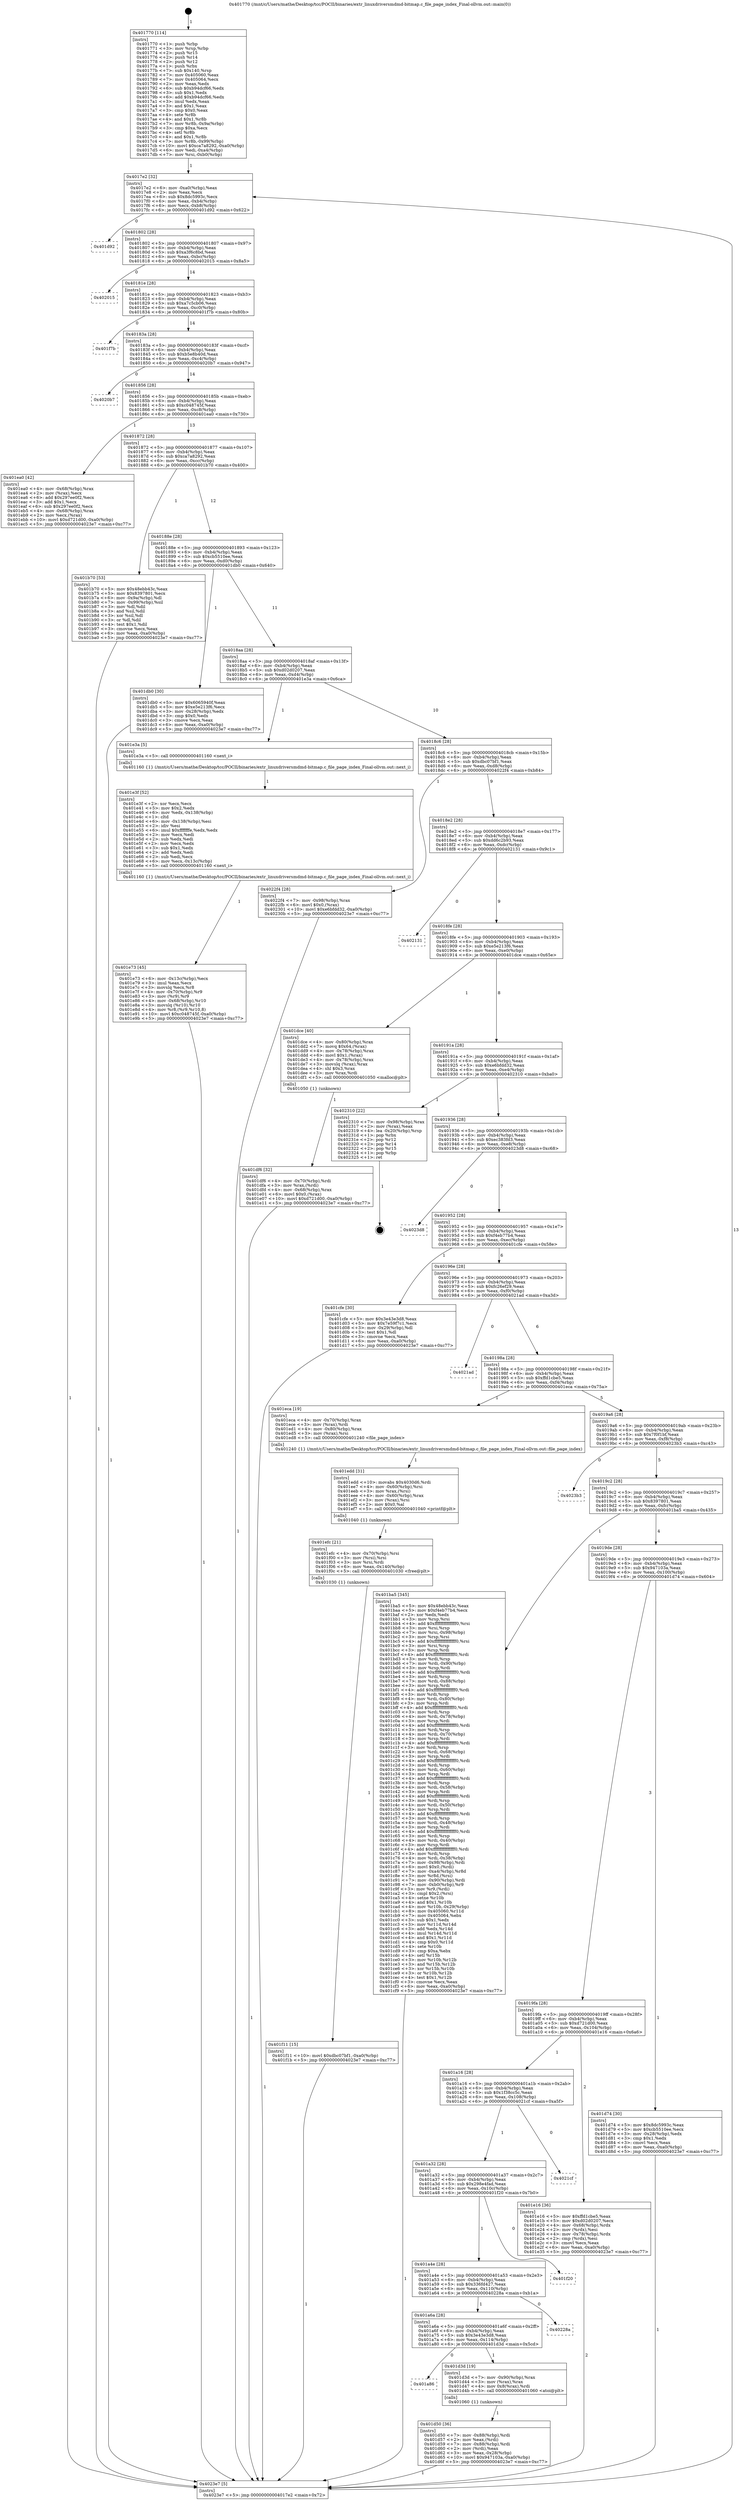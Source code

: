 digraph "0x401770" {
  label = "0x401770 (/mnt/c/Users/mathe/Desktop/tcc/POCII/binaries/extr_linuxdriversmdmd-bitmap.c_file_page_index_Final-ollvm.out::main(0))"
  labelloc = "t"
  node[shape=record]

  Entry [label="",width=0.3,height=0.3,shape=circle,fillcolor=black,style=filled]
  "0x4017e2" [label="{
     0x4017e2 [32]\l
     | [instrs]\l
     &nbsp;&nbsp;0x4017e2 \<+6\>: mov -0xa0(%rbp),%eax\l
     &nbsp;&nbsp;0x4017e8 \<+2\>: mov %eax,%ecx\l
     &nbsp;&nbsp;0x4017ea \<+6\>: sub $0x8dc5993c,%ecx\l
     &nbsp;&nbsp;0x4017f0 \<+6\>: mov %eax,-0xb4(%rbp)\l
     &nbsp;&nbsp;0x4017f6 \<+6\>: mov %ecx,-0xb8(%rbp)\l
     &nbsp;&nbsp;0x4017fc \<+6\>: je 0000000000401d92 \<main+0x622\>\l
  }"]
  "0x401d92" [label="{
     0x401d92\l
  }", style=dashed]
  "0x401802" [label="{
     0x401802 [28]\l
     | [instrs]\l
     &nbsp;&nbsp;0x401802 \<+5\>: jmp 0000000000401807 \<main+0x97\>\l
     &nbsp;&nbsp;0x401807 \<+6\>: mov -0xb4(%rbp),%eax\l
     &nbsp;&nbsp;0x40180d \<+5\>: sub $0xa3f6c8bd,%eax\l
     &nbsp;&nbsp;0x401812 \<+6\>: mov %eax,-0xbc(%rbp)\l
     &nbsp;&nbsp;0x401818 \<+6\>: je 0000000000402015 \<main+0x8a5\>\l
  }"]
  Exit [label="",width=0.3,height=0.3,shape=circle,fillcolor=black,style=filled,peripheries=2]
  "0x402015" [label="{
     0x402015\l
  }", style=dashed]
  "0x40181e" [label="{
     0x40181e [28]\l
     | [instrs]\l
     &nbsp;&nbsp;0x40181e \<+5\>: jmp 0000000000401823 \<main+0xb3\>\l
     &nbsp;&nbsp;0x401823 \<+6\>: mov -0xb4(%rbp),%eax\l
     &nbsp;&nbsp;0x401829 \<+5\>: sub $0xa7c5cb06,%eax\l
     &nbsp;&nbsp;0x40182e \<+6\>: mov %eax,-0xc0(%rbp)\l
     &nbsp;&nbsp;0x401834 \<+6\>: je 0000000000401f7b \<main+0x80b\>\l
  }"]
  "0x401f11" [label="{
     0x401f11 [15]\l
     | [instrs]\l
     &nbsp;&nbsp;0x401f11 \<+10\>: movl $0xdbc07bf1,-0xa0(%rbp)\l
     &nbsp;&nbsp;0x401f1b \<+5\>: jmp 00000000004023e7 \<main+0xc77\>\l
  }"]
  "0x401f7b" [label="{
     0x401f7b\l
  }", style=dashed]
  "0x40183a" [label="{
     0x40183a [28]\l
     | [instrs]\l
     &nbsp;&nbsp;0x40183a \<+5\>: jmp 000000000040183f \<main+0xcf\>\l
     &nbsp;&nbsp;0x40183f \<+6\>: mov -0xb4(%rbp),%eax\l
     &nbsp;&nbsp;0x401845 \<+5\>: sub $0xb5e8b40d,%eax\l
     &nbsp;&nbsp;0x40184a \<+6\>: mov %eax,-0xc4(%rbp)\l
     &nbsp;&nbsp;0x401850 \<+6\>: je 00000000004020b7 \<main+0x947\>\l
  }"]
  "0x401efc" [label="{
     0x401efc [21]\l
     | [instrs]\l
     &nbsp;&nbsp;0x401efc \<+4\>: mov -0x70(%rbp),%rsi\l
     &nbsp;&nbsp;0x401f00 \<+3\>: mov (%rsi),%rsi\l
     &nbsp;&nbsp;0x401f03 \<+3\>: mov %rsi,%rdi\l
     &nbsp;&nbsp;0x401f06 \<+6\>: mov %eax,-0x140(%rbp)\l
     &nbsp;&nbsp;0x401f0c \<+5\>: call 0000000000401030 \<free@plt\>\l
     | [calls]\l
     &nbsp;&nbsp;0x401030 \{1\} (unknown)\l
  }"]
  "0x4020b7" [label="{
     0x4020b7\l
  }", style=dashed]
  "0x401856" [label="{
     0x401856 [28]\l
     | [instrs]\l
     &nbsp;&nbsp;0x401856 \<+5\>: jmp 000000000040185b \<main+0xeb\>\l
     &nbsp;&nbsp;0x40185b \<+6\>: mov -0xb4(%rbp),%eax\l
     &nbsp;&nbsp;0x401861 \<+5\>: sub $0xc048745f,%eax\l
     &nbsp;&nbsp;0x401866 \<+6\>: mov %eax,-0xc8(%rbp)\l
     &nbsp;&nbsp;0x40186c \<+6\>: je 0000000000401ea0 \<main+0x730\>\l
  }"]
  "0x401edd" [label="{
     0x401edd [31]\l
     | [instrs]\l
     &nbsp;&nbsp;0x401edd \<+10\>: movabs $0x4030d6,%rdi\l
     &nbsp;&nbsp;0x401ee7 \<+4\>: mov -0x60(%rbp),%rsi\l
     &nbsp;&nbsp;0x401eeb \<+3\>: mov %rax,(%rsi)\l
     &nbsp;&nbsp;0x401eee \<+4\>: mov -0x60(%rbp),%rax\l
     &nbsp;&nbsp;0x401ef2 \<+3\>: mov (%rax),%rsi\l
     &nbsp;&nbsp;0x401ef5 \<+2\>: mov $0x0,%al\l
     &nbsp;&nbsp;0x401ef7 \<+5\>: call 0000000000401040 \<printf@plt\>\l
     | [calls]\l
     &nbsp;&nbsp;0x401040 \{1\} (unknown)\l
  }"]
  "0x401ea0" [label="{
     0x401ea0 [42]\l
     | [instrs]\l
     &nbsp;&nbsp;0x401ea0 \<+4\>: mov -0x68(%rbp),%rax\l
     &nbsp;&nbsp;0x401ea4 \<+2\>: mov (%rax),%ecx\l
     &nbsp;&nbsp;0x401ea6 \<+6\>: add $0x297ee0f2,%ecx\l
     &nbsp;&nbsp;0x401eac \<+3\>: add $0x1,%ecx\l
     &nbsp;&nbsp;0x401eaf \<+6\>: sub $0x297ee0f2,%ecx\l
     &nbsp;&nbsp;0x401eb5 \<+4\>: mov -0x68(%rbp),%rax\l
     &nbsp;&nbsp;0x401eb9 \<+2\>: mov %ecx,(%rax)\l
     &nbsp;&nbsp;0x401ebb \<+10\>: movl $0xd721d00,-0xa0(%rbp)\l
     &nbsp;&nbsp;0x401ec5 \<+5\>: jmp 00000000004023e7 \<main+0xc77\>\l
  }"]
  "0x401872" [label="{
     0x401872 [28]\l
     | [instrs]\l
     &nbsp;&nbsp;0x401872 \<+5\>: jmp 0000000000401877 \<main+0x107\>\l
     &nbsp;&nbsp;0x401877 \<+6\>: mov -0xb4(%rbp),%eax\l
     &nbsp;&nbsp;0x40187d \<+5\>: sub $0xca7a8292,%eax\l
     &nbsp;&nbsp;0x401882 \<+6\>: mov %eax,-0xcc(%rbp)\l
     &nbsp;&nbsp;0x401888 \<+6\>: je 0000000000401b70 \<main+0x400\>\l
  }"]
  "0x401e73" [label="{
     0x401e73 [45]\l
     | [instrs]\l
     &nbsp;&nbsp;0x401e73 \<+6\>: mov -0x13c(%rbp),%ecx\l
     &nbsp;&nbsp;0x401e79 \<+3\>: imul %eax,%ecx\l
     &nbsp;&nbsp;0x401e7c \<+3\>: movslq %ecx,%r8\l
     &nbsp;&nbsp;0x401e7f \<+4\>: mov -0x70(%rbp),%r9\l
     &nbsp;&nbsp;0x401e83 \<+3\>: mov (%r9),%r9\l
     &nbsp;&nbsp;0x401e86 \<+4\>: mov -0x68(%rbp),%r10\l
     &nbsp;&nbsp;0x401e8a \<+3\>: movslq (%r10),%r10\l
     &nbsp;&nbsp;0x401e8d \<+4\>: mov %r8,(%r9,%r10,8)\l
     &nbsp;&nbsp;0x401e91 \<+10\>: movl $0xc048745f,-0xa0(%rbp)\l
     &nbsp;&nbsp;0x401e9b \<+5\>: jmp 00000000004023e7 \<main+0xc77\>\l
  }"]
  "0x401b70" [label="{
     0x401b70 [53]\l
     | [instrs]\l
     &nbsp;&nbsp;0x401b70 \<+5\>: mov $0x48ebb43c,%eax\l
     &nbsp;&nbsp;0x401b75 \<+5\>: mov $0x8397801,%ecx\l
     &nbsp;&nbsp;0x401b7a \<+6\>: mov -0x9a(%rbp),%dl\l
     &nbsp;&nbsp;0x401b80 \<+7\>: mov -0x99(%rbp),%sil\l
     &nbsp;&nbsp;0x401b87 \<+3\>: mov %dl,%dil\l
     &nbsp;&nbsp;0x401b8a \<+3\>: and %sil,%dil\l
     &nbsp;&nbsp;0x401b8d \<+3\>: xor %sil,%dl\l
     &nbsp;&nbsp;0x401b90 \<+3\>: or %dl,%dil\l
     &nbsp;&nbsp;0x401b93 \<+4\>: test $0x1,%dil\l
     &nbsp;&nbsp;0x401b97 \<+3\>: cmovne %ecx,%eax\l
     &nbsp;&nbsp;0x401b9a \<+6\>: mov %eax,-0xa0(%rbp)\l
     &nbsp;&nbsp;0x401ba0 \<+5\>: jmp 00000000004023e7 \<main+0xc77\>\l
  }"]
  "0x40188e" [label="{
     0x40188e [28]\l
     | [instrs]\l
     &nbsp;&nbsp;0x40188e \<+5\>: jmp 0000000000401893 \<main+0x123\>\l
     &nbsp;&nbsp;0x401893 \<+6\>: mov -0xb4(%rbp),%eax\l
     &nbsp;&nbsp;0x401899 \<+5\>: sub $0xcb5510ee,%eax\l
     &nbsp;&nbsp;0x40189e \<+6\>: mov %eax,-0xd0(%rbp)\l
     &nbsp;&nbsp;0x4018a4 \<+6\>: je 0000000000401db0 \<main+0x640\>\l
  }"]
  "0x4023e7" [label="{
     0x4023e7 [5]\l
     | [instrs]\l
     &nbsp;&nbsp;0x4023e7 \<+5\>: jmp 00000000004017e2 \<main+0x72\>\l
  }"]
  "0x401770" [label="{
     0x401770 [114]\l
     | [instrs]\l
     &nbsp;&nbsp;0x401770 \<+1\>: push %rbp\l
     &nbsp;&nbsp;0x401771 \<+3\>: mov %rsp,%rbp\l
     &nbsp;&nbsp;0x401774 \<+2\>: push %r15\l
     &nbsp;&nbsp;0x401776 \<+2\>: push %r14\l
     &nbsp;&nbsp;0x401778 \<+2\>: push %r12\l
     &nbsp;&nbsp;0x40177a \<+1\>: push %rbx\l
     &nbsp;&nbsp;0x40177b \<+7\>: sub $0x140,%rsp\l
     &nbsp;&nbsp;0x401782 \<+7\>: mov 0x405060,%eax\l
     &nbsp;&nbsp;0x401789 \<+7\>: mov 0x405064,%ecx\l
     &nbsp;&nbsp;0x401790 \<+2\>: mov %eax,%edx\l
     &nbsp;&nbsp;0x401792 \<+6\>: sub $0xb94dcf66,%edx\l
     &nbsp;&nbsp;0x401798 \<+3\>: sub $0x1,%edx\l
     &nbsp;&nbsp;0x40179b \<+6\>: add $0xb94dcf66,%edx\l
     &nbsp;&nbsp;0x4017a1 \<+3\>: imul %edx,%eax\l
     &nbsp;&nbsp;0x4017a4 \<+3\>: and $0x1,%eax\l
     &nbsp;&nbsp;0x4017a7 \<+3\>: cmp $0x0,%eax\l
     &nbsp;&nbsp;0x4017aa \<+4\>: sete %r8b\l
     &nbsp;&nbsp;0x4017ae \<+4\>: and $0x1,%r8b\l
     &nbsp;&nbsp;0x4017b2 \<+7\>: mov %r8b,-0x9a(%rbp)\l
     &nbsp;&nbsp;0x4017b9 \<+3\>: cmp $0xa,%ecx\l
     &nbsp;&nbsp;0x4017bc \<+4\>: setl %r8b\l
     &nbsp;&nbsp;0x4017c0 \<+4\>: and $0x1,%r8b\l
     &nbsp;&nbsp;0x4017c4 \<+7\>: mov %r8b,-0x99(%rbp)\l
     &nbsp;&nbsp;0x4017cb \<+10\>: movl $0xca7a8292,-0xa0(%rbp)\l
     &nbsp;&nbsp;0x4017d5 \<+6\>: mov %edi,-0xa4(%rbp)\l
     &nbsp;&nbsp;0x4017db \<+7\>: mov %rsi,-0xb0(%rbp)\l
  }"]
  "0x401e3f" [label="{
     0x401e3f [52]\l
     | [instrs]\l
     &nbsp;&nbsp;0x401e3f \<+2\>: xor %ecx,%ecx\l
     &nbsp;&nbsp;0x401e41 \<+5\>: mov $0x2,%edx\l
     &nbsp;&nbsp;0x401e46 \<+6\>: mov %edx,-0x138(%rbp)\l
     &nbsp;&nbsp;0x401e4c \<+1\>: cltd\l
     &nbsp;&nbsp;0x401e4d \<+6\>: mov -0x138(%rbp),%esi\l
     &nbsp;&nbsp;0x401e53 \<+2\>: idiv %esi\l
     &nbsp;&nbsp;0x401e55 \<+6\>: imul $0xfffffffe,%edx,%edx\l
     &nbsp;&nbsp;0x401e5b \<+2\>: mov %ecx,%edi\l
     &nbsp;&nbsp;0x401e5d \<+2\>: sub %edx,%edi\l
     &nbsp;&nbsp;0x401e5f \<+2\>: mov %ecx,%edx\l
     &nbsp;&nbsp;0x401e61 \<+3\>: sub $0x1,%edx\l
     &nbsp;&nbsp;0x401e64 \<+2\>: add %edx,%edi\l
     &nbsp;&nbsp;0x401e66 \<+2\>: sub %edi,%ecx\l
     &nbsp;&nbsp;0x401e68 \<+6\>: mov %ecx,-0x13c(%rbp)\l
     &nbsp;&nbsp;0x401e6e \<+5\>: call 0000000000401160 \<next_i\>\l
     | [calls]\l
     &nbsp;&nbsp;0x401160 \{1\} (/mnt/c/Users/mathe/Desktop/tcc/POCII/binaries/extr_linuxdriversmdmd-bitmap.c_file_page_index_Final-ollvm.out::next_i)\l
  }"]
  "0x401db0" [label="{
     0x401db0 [30]\l
     | [instrs]\l
     &nbsp;&nbsp;0x401db0 \<+5\>: mov $0x6065940f,%eax\l
     &nbsp;&nbsp;0x401db5 \<+5\>: mov $0xe5e213f6,%ecx\l
     &nbsp;&nbsp;0x401dba \<+3\>: mov -0x28(%rbp),%edx\l
     &nbsp;&nbsp;0x401dbd \<+3\>: cmp $0x0,%edx\l
     &nbsp;&nbsp;0x401dc0 \<+3\>: cmove %ecx,%eax\l
     &nbsp;&nbsp;0x401dc3 \<+6\>: mov %eax,-0xa0(%rbp)\l
     &nbsp;&nbsp;0x401dc9 \<+5\>: jmp 00000000004023e7 \<main+0xc77\>\l
  }"]
  "0x4018aa" [label="{
     0x4018aa [28]\l
     | [instrs]\l
     &nbsp;&nbsp;0x4018aa \<+5\>: jmp 00000000004018af \<main+0x13f\>\l
     &nbsp;&nbsp;0x4018af \<+6\>: mov -0xb4(%rbp),%eax\l
     &nbsp;&nbsp;0x4018b5 \<+5\>: sub $0xd02d0207,%eax\l
     &nbsp;&nbsp;0x4018ba \<+6\>: mov %eax,-0xd4(%rbp)\l
     &nbsp;&nbsp;0x4018c0 \<+6\>: je 0000000000401e3a \<main+0x6ca\>\l
  }"]
  "0x401df6" [label="{
     0x401df6 [32]\l
     | [instrs]\l
     &nbsp;&nbsp;0x401df6 \<+4\>: mov -0x70(%rbp),%rdi\l
     &nbsp;&nbsp;0x401dfa \<+3\>: mov %rax,(%rdi)\l
     &nbsp;&nbsp;0x401dfd \<+4\>: mov -0x68(%rbp),%rax\l
     &nbsp;&nbsp;0x401e01 \<+6\>: movl $0x0,(%rax)\l
     &nbsp;&nbsp;0x401e07 \<+10\>: movl $0xd721d00,-0xa0(%rbp)\l
     &nbsp;&nbsp;0x401e11 \<+5\>: jmp 00000000004023e7 \<main+0xc77\>\l
  }"]
  "0x401e3a" [label="{
     0x401e3a [5]\l
     | [instrs]\l
     &nbsp;&nbsp;0x401e3a \<+5\>: call 0000000000401160 \<next_i\>\l
     | [calls]\l
     &nbsp;&nbsp;0x401160 \{1\} (/mnt/c/Users/mathe/Desktop/tcc/POCII/binaries/extr_linuxdriversmdmd-bitmap.c_file_page_index_Final-ollvm.out::next_i)\l
  }"]
  "0x4018c6" [label="{
     0x4018c6 [28]\l
     | [instrs]\l
     &nbsp;&nbsp;0x4018c6 \<+5\>: jmp 00000000004018cb \<main+0x15b\>\l
     &nbsp;&nbsp;0x4018cb \<+6\>: mov -0xb4(%rbp),%eax\l
     &nbsp;&nbsp;0x4018d1 \<+5\>: sub $0xdbc07bf1,%eax\l
     &nbsp;&nbsp;0x4018d6 \<+6\>: mov %eax,-0xd8(%rbp)\l
     &nbsp;&nbsp;0x4018dc \<+6\>: je 00000000004022f4 \<main+0xb84\>\l
  }"]
  "0x401d50" [label="{
     0x401d50 [36]\l
     | [instrs]\l
     &nbsp;&nbsp;0x401d50 \<+7\>: mov -0x88(%rbp),%rdi\l
     &nbsp;&nbsp;0x401d57 \<+2\>: mov %eax,(%rdi)\l
     &nbsp;&nbsp;0x401d59 \<+7\>: mov -0x88(%rbp),%rdi\l
     &nbsp;&nbsp;0x401d60 \<+2\>: mov (%rdi),%eax\l
     &nbsp;&nbsp;0x401d62 \<+3\>: mov %eax,-0x28(%rbp)\l
     &nbsp;&nbsp;0x401d65 \<+10\>: movl $0x947103a,-0xa0(%rbp)\l
     &nbsp;&nbsp;0x401d6f \<+5\>: jmp 00000000004023e7 \<main+0xc77\>\l
  }"]
  "0x4022f4" [label="{
     0x4022f4 [28]\l
     | [instrs]\l
     &nbsp;&nbsp;0x4022f4 \<+7\>: mov -0x98(%rbp),%rax\l
     &nbsp;&nbsp;0x4022fb \<+6\>: movl $0x0,(%rax)\l
     &nbsp;&nbsp;0x402301 \<+10\>: movl $0xe6bfdd32,-0xa0(%rbp)\l
     &nbsp;&nbsp;0x40230b \<+5\>: jmp 00000000004023e7 \<main+0xc77\>\l
  }"]
  "0x4018e2" [label="{
     0x4018e2 [28]\l
     | [instrs]\l
     &nbsp;&nbsp;0x4018e2 \<+5\>: jmp 00000000004018e7 \<main+0x177\>\l
     &nbsp;&nbsp;0x4018e7 \<+6\>: mov -0xb4(%rbp),%eax\l
     &nbsp;&nbsp;0x4018ed \<+5\>: sub $0xdd6c2b93,%eax\l
     &nbsp;&nbsp;0x4018f2 \<+6\>: mov %eax,-0xdc(%rbp)\l
     &nbsp;&nbsp;0x4018f8 \<+6\>: je 0000000000402131 \<main+0x9c1\>\l
  }"]
  "0x401a86" [label="{
     0x401a86\l
  }", style=dashed]
  "0x402131" [label="{
     0x402131\l
  }", style=dashed]
  "0x4018fe" [label="{
     0x4018fe [28]\l
     | [instrs]\l
     &nbsp;&nbsp;0x4018fe \<+5\>: jmp 0000000000401903 \<main+0x193\>\l
     &nbsp;&nbsp;0x401903 \<+6\>: mov -0xb4(%rbp),%eax\l
     &nbsp;&nbsp;0x401909 \<+5\>: sub $0xe5e213f6,%eax\l
     &nbsp;&nbsp;0x40190e \<+6\>: mov %eax,-0xe0(%rbp)\l
     &nbsp;&nbsp;0x401914 \<+6\>: je 0000000000401dce \<main+0x65e\>\l
  }"]
  "0x401d3d" [label="{
     0x401d3d [19]\l
     | [instrs]\l
     &nbsp;&nbsp;0x401d3d \<+7\>: mov -0x90(%rbp),%rax\l
     &nbsp;&nbsp;0x401d44 \<+3\>: mov (%rax),%rax\l
     &nbsp;&nbsp;0x401d47 \<+4\>: mov 0x8(%rax),%rdi\l
     &nbsp;&nbsp;0x401d4b \<+5\>: call 0000000000401060 \<atoi@plt\>\l
     | [calls]\l
     &nbsp;&nbsp;0x401060 \{1\} (unknown)\l
  }"]
  "0x401dce" [label="{
     0x401dce [40]\l
     | [instrs]\l
     &nbsp;&nbsp;0x401dce \<+4\>: mov -0x80(%rbp),%rax\l
     &nbsp;&nbsp;0x401dd2 \<+7\>: movq $0x64,(%rax)\l
     &nbsp;&nbsp;0x401dd9 \<+4\>: mov -0x78(%rbp),%rax\l
     &nbsp;&nbsp;0x401ddd \<+6\>: movl $0x1,(%rax)\l
     &nbsp;&nbsp;0x401de3 \<+4\>: mov -0x78(%rbp),%rax\l
     &nbsp;&nbsp;0x401de7 \<+3\>: movslq (%rax),%rax\l
     &nbsp;&nbsp;0x401dea \<+4\>: shl $0x3,%rax\l
     &nbsp;&nbsp;0x401dee \<+3\>: mov %rax,%rdi\l
     &nbsp;&nbsp;0x401df1 \<+5\>: call 0000000000401050 \<malloc@plt\>\l
     | [calls]\l
     &nbsp;&nbsp;0x401050 \{1\} (unknown)\l
  }"]
  "0x40191a" [label="{
     0x40191a [28]\l
     | [instrs]\l
     &nbsp;&nbsp;0x40191a \<+5\>: jmp 000000000040191f \<main+0x1af\>\l
     &nbsp;&nbsp;0x40191f \<+6\>: mov -0xb4(%rbp),%eax\l
     &nbsp;&nbsp;0x401925 \<+5\>: sub $0xe6bfdd32,%eax\l
     &nbsp;&nbsp;0x40192a \<+6\>: mov %eax,-0xe4(%rbp)\l
     &nbsp;&nbsp;0x401930 \<+6\>: je 0000000000402310 \<main+0xba0\>\l
  }"]
  "0x401a6a" [label="{
     0x401a6a [28]\l
     | [instrs]\l
     &nbsp;&nbsp;0x401a6a \<+5\>: jmp 0000000000401a6f \<main+0x2ff\>\l
     &nbsp;&nbsp;0x401a6f \<+6\>: mov -0xb4(%rbp),%eax\l
     &nbsp;&nbsp;0x401a75 \<+5\>: sub $0x3e43e3d8,%eax\l
     &nbsp;&nbsp;0x401a7a \<+6\>: mov %eax,-0x114(%rbp)\l
     &nbsp;&nbsp;0x401a80 \<+6\>: je 0000000000401d3d \<main+0x5cd\>\l
  }"]
  "0x402310" [label="{
     0x402310 [22]\l
     | [instrs]\l
     &nbsp;&nbsp;0x402310 \<+7\>: mov -0x98(%rbp),%rax\l
     &nbsp;&nbsp;0x402317 \<+2\>: mov (%rax),%eax\l
     &nbsp;&nbsp;0x402319 \<+4\>: lea -0x20(%rbp),%rsp\l
     &nbsp;&nbsp;0x40231d \<+1\>: pop %rbx\l
     &nbsp;&nbsp;0x40231e \<+2\>: pop %r12\l
     &nbsp;&nbsp;0x402320 \<+2\>: pop %r14\l
     &nbsp;&nbsp;0x402322 \<+2\>: pop %r15\l
     &nbsp;&nbsp;0x402324 \<+1\>: pop %rbp\l
     &nbsp;&nbsp;0x402325 \<+1\>: ret\l
  }"]
  "0x401936" [label="{
     0x401936 [28]\l
     | [instrs]\l
     &nbsp;&nbsp;0x401936 \<+5\>: jmp 000000000040193b \<main+0x1cb\>\l
     &nbsp;&nbsp;0x40193b \<+6\>: mov -0xb4(%rbp),%eax\l
     &nbsp;&nbsp;0x401941 \<+5\>: sub $0xec383fd3,%eax\l
     &nbsp;&nbsp;0x401946 \<+6\>: mov %eax,-0xe8(%rbp)\l
     &nbsp;&nbsp;0x40194c \<+6\>: je 00000000004023d8 \<main+0xc68\>\l
  }"]
  "0x40228a" [label="{
     0x40228a\l
  }", style=dashed]
  "0x4023d8" [label="{
     0x4023d8\l
  }", style=dashed]
  "0x401952" [label="{
     0x401952 [28]\l
     | [instrs]\l
     &nbsp;&nbsp;0x401952 \<+5\>: jmp 0000000000401957 \<main+0x1e7\>\l
     &nbsp;&nbsp;0x401957 \<+6\>: mov -0xb4(%rbp),%eax\l
     &nbsp;&nbsp;0x40195d \<+5\>: sub $0xf4eb77b4,%eax\l
     &nbsp;&nbsp;0x401962 \<+6\>: mov %eax,-0xec(%rbp)\l
     &nbsp;&nbsp;0x401968 \<+6\>: je 0000000000401cfe \<main+0x58e\>\l
  }"]
  "0x401a4e" [label="{
     0x401a4e [28]\l
     | [instrs]\l
     &nbsp;&nbsp;0x401a4e \<+5\>: jmp 0000000000401a53 \<main+0x2e3\>\l
     &nbsp;&nbsp;0x401a53 \<+6\>: mov -0xb4(%rbp),%eax\l
     &nbsp;&nbsp;0x401a59 \<+5\>: sub $0x336fd427,%eax\l
     &nbsp;&nbsp;0x401a5e \<+6\>: mov %eax,-0x110(%rbp)\l
     &nbsp;&nbsp;0x401a64 \<+6\>: je 000000000040228a \<main+0xb1a\>\l
  }"]
  "0x401cfe" [label="{
     0x401cfe [30]\l
     | [instrs]\l
     &nbsp;&nbsp;0x401cfe \<+5\>: mov $0x3e43e3d8,%eax\l
     &nbsp;&nbsp;0x401d03 \<+5\>: mov $0x7e59f7c1,%ecx\l
     &nbsp;&nbsp;0x401d08 \<+3\>: mov -0x29(%rbp),%dl\l
     &nbsp;&nbsp;0x401d0b \<+3\>: test $0x1,%dl\l
     &nbsp;&nbsp;0x401d0e \<+3\>: cmovne %ecx,%eax\l
     &nbsp;&nbsp;0x401d11 \<+6\>: mov %eax,-0xa0(%rbp)\l
     &nbsp;&nbsp;0x401d17 \<+5\>: jmp 00000000004023e7 \<main+0xc77\>\l
  }"]
  "0x40196e" [label="{
     0x40196e [28]\l
     | [instrs]\l
     &nbsp;&nbsp;0x40196e \<+5\>: jmp 0000000000401973 \<main+0x203\>\l
     &nbsp;&nbsp;0x401973 \<+6\>: mov -0xb4(%rbp),%eax\l
     &nbsp;&nbsp;0x401979 \<+5\>: sub $0xfc26ef29,%eax\l
     &nbsp;&nbsp;0x40197e \<+6\>: mov %eax,-0xf0(%rbp)\l
     &nbsp;&nbsp;0x401984 \<+6\>: je 00000000004021ad \<main+0xa3d\>\l
  }"]
  "0x401f20" [label="{
     0x401f20\l
  }", style=dashed]
  "0x4021ad" [label="{
     0x4021ad\l
  }", style=dashed]
  "0x40198a" [label="{
     0x40198a [28]\l
     | [instrs]\l
     &nbsp;&nbsp;0x40198a \<+5\>: jmp 000000000040198f \<main+0x21f\>\l
     &nbsp;&nbsp;0x40198f \<+6\>: mov -0xb4(%rbp),%eax\l
     &nbsp;&nbsp;0x401995 \<+5\>: sub $0xffd1cbe5,%eax\l
     &nbsp;&nbsp;0x40199a \<+6\>: mov %eax,-0xf4(%rbp)\l
     &nbsp;&nbsp;0x4019a0 \<+6\>: je 0000000000401eca \<main+0x75a\>\l
  }"]
  "0x401a32" [label="{
     0x401a32 [28]\l
     | [instrs]\l
     &nbsp;&nbsp;0x401a32 \<+5\>: jmp 0000000000401a37 \<main+0x2c7\>\l
     &nbsp;&nbsp;0x401a37 \<+6\>: mov -0xb4(%rbp),%eax\l
     &nbsp;&nbsp;0x401a3d \<+5\>: sub $0x298e4fad,%eax\l
     &nbsp;&nbsp;0x401a42 \<+6\>: mov %eax,-0x10c(%rbp)\l
     &nbsp;&nbsp;0x401a48 \<+6\>: je 0000000000401f20 \<main+0x7b0\>\l
  }"]
  "0x401eca" [label="{
     0x401eca [19]\l
     | [instrs]\l
     &nbsp;&nbsp;0x401eca \<+4\>: mov -0x70(%rbp),%rax\l
     &nbsp;&nbsp;0x401ece \<+3\>: mov (%rax),%rdi\l
     &nbsp;&nbsp;0x401ed1 \<+4\>: mov -0x80(%rbp),%rax\l
     &nbsp;&nbsp;0x401ed5 \<+3\>: mov (%rax),%rsi\l
     &nbsp;&nbsp;0x401ed8 \<+5\>: call 0000000000401240 \<file_page_index\>\l
     | [calls]\l
     &nbsp;&nbsp;0x401240 \{1\} (/mnt/c/Users/mathe/Desktop/tcc/POCII/binaries/extr_linuxdriversmdmd-bitmap.c_file_page_index_Final-ollvm.out::file_page_index)\l
  }"]
  "0x4019a6" [label="{
     0x4019a6 [28]\l
     | [instrs]\l
     &nbsp;&nbsp;0x4019a6 \<+5\>: jmp 00000000004019ab \<main+0x23b\>\l
     &nbsp;&nbsp;0x4019ab \<+6\>: mov -0xb4(%rbp),%eax\l
     &nbsp;&nbsp;0x4019b1 \<+5\>: sub $0x7f0f1bf,%eax\l
     &nbsp;&nbsp;0x4019b6 \<+6\>: mov %eax,-0xf8(%rbp)\l
     &nbsp;&nbsp;0x4019bc \<+6\>: je 00000000004023b3 \<main+0xc43\>\l
  }"]
  "0x4021cf" [label="{
     0x4021cf\l
  }", style=dashed]
  "0x4023b3" [label="{
     0x4023b3\l
  }", style=dashed]
  "0x4019c2" [label="{
     0x4019c2 [28]\l
     | [instrs]\l
     &nbsp;&nbsp;0x4019c2 \<+5\>: jmp 00000000004019c7 \<main+0x257\>\l
     &nbsp;&nbsp;0x4019c7 \<+6\>: mov -0xb4(%rbp),%eax\l
     &nbsp;&nbsp;0x4019cd \<+5\>: sub $0x8397801,%eax\l
     &nbsp;&nbsp;0x4019d2 \<+6\>: mov %eax,-0xfc(%rbp)\l
     &nbsp;&nbsp;0x4019d8 \<+6\>: je 0000000000401ba5 \<main+0x435\>\l
  }"]
  "0x401a16" [label="{
     0x401a16 [28]\l
     | [instrs]\l
     &nbsp;&nbsp;0x401a16 \<+5\>: jmp 0000000000401a1b \<main+0x2ab\>\l
     &nbsp;&nbsp;0x401a1b \<+6\>: mov -0xb4(%rbp),%eax\l
     &nbsp;&nbsp;0x401a21 \<+5\>: sub $0x1f38cc5c,%eax\l
     &nbsp;&nbsp;0x401a26 \<+6\>: mov %eax,-0x108(%rbp)\l
     &nbsp;&nbsp;0x401a2c \<+6\>: je 00000000004021cf \<main+0xa5f\>\l
  }"]
  "0x401ba5" [label="{
     0x401ba5 [345]\l
     | [instrs]\l
     &nbsp;&nbsp;0x401ba5 \<+5\>: mov $0x48ebb43c,%eax\l
     &nbsp;&nbsp;0x401baa \<+5\>: mov $0xf4eb77b4,%ecx\l
     &nbsp;&nbsp;0x401baf \<+2\>: xor %edx,%edx\l
     &nbsp;&nbsp;0x401bb1 \<+3\>: mov %rsp,%rsi\l
     &nbsp;&nbsp;0x401bb4 \<+4\>: add $0xfffffffffffffff0,%rsi\l
     &nbsp;&nbsp;0x401bb8 \<+3\>: mov %rsi,%rsp\l
     &nbsp;&nbsp;0x401bbb \<+7\>: mov %rsi,-0x98(%rbp)\l
     &nbsp;&nbsp;0x401bc2 \<+3\>: mov %rsp,%rsi\l
     &nbsp;&nbsp;0x401bc5 \<+4\>: add $0xfffffffffffffff0,%rsi\l
     &nbsp;&nbsp;0x401bc9 \<+3\>: mov %rsi,%rsp\l
     &nbsp;&nbsp;0x401bcc \<+3\>: mov %rsp,%rdi\l
     &nbsp;&nbsp;0x401bcf \<+4\>: add $0xfffffffffffffff0,%rdi\l
     &nbsp;&nbsp;0x401bd3 \<+3\>: mov %rdi,%rsp\l
     &nbsp;&nbsp;0x401bd6 \<+7\>: mov %rdi,-0x90(%rbp)\l
     &nbsp;&nbsp;0x401bdd \<+3\>: mov %rsp,%rdi\l
     &nbsp;&nbsp;0x401be0 \<+4\>: add $0xfffffffffffffff0,%rdi\l
     &nbsp;&nbsp;0x401be4 \<+3\>: mov %rdi,%rsp\l
     &nbsp;&nbsp;0x401be7 \<+7\>: mov %rdi,-0x88(%rbp)\l
     &nbsp;&nbsp;0x401bee \<+3\>: mov %rsp,%rdi\l
     &nbsp;&nbsp;0x401bf1 \<+4\>: add $0xfffffffffffffff0,%rdi\l
     &nbsp;&nbsp;0x401bf5 \<+3\>: mov %rdi,%rsp\l
     &nbsp;&nbsp;0x401bf8 \<+4\>: mov %rdi,-0x80(%rbp)\l
     &nbsp;&nbsp;0x401bfc \<+3\>: mov %rsp,%rdi\l
     &nbsp;&nbsp;0x401bff \<+4\>: add $0xfffffffffffffff0,%rdi\l
     &nbsp;&nbsp;0x401c03 \<+3\>: mov %rdi,%rsp\l
     &nbsp;&nbsp;0x401c06 \<+4\>: mov %rdi,-0x78(%rbp)\l
     &nbsp;&nbsp;0x401c0a \<+3\>: mov %rsp,%rdi\l
     &nbsp;&nbsp;0x401c0d \<+4\>: add $0xfffffffffffffff0,%rdi\l
     &nbsp;&nbsp;0x401c11 \<+3\>: mov %rdi,%rsp\l
     &nbsp;&nbsp;0x401c14 \<+4\>: mov %rdi,-0x70(%rbp)\l
     &nbsp;&nbsp;0x401c18 \<+3\>: mov %rsp,%rdi\l
     &nbsp;&nbsp;0x401c1b \<+4\>: add $0xfffffffffffffff0,%rdi\l
     &nbsp;&nbsp;0x401c1f \<+3\>: mov %rdi,%rsp\l
     &nbsp;&nbsp;0x401c22 \<+4\>: mov %rdi,-0x68(%rbp)\l
     &nbsp;&nbsp;0x401c26 \<+3\>: mov %rsp,%rdi\l
     &nbsp;&nbsp;0x401c29 \<+4\>: add $0xfffffffffffffff0,%rdi\l
     &nbsp;&nbsp;0x401c2d \<+3\>: mov %rdi,%rsp\l
     &nbsp;&nbsp;0x401c30 \<+4\>: mov %rdi,-0x60(%rbp)\l
     &nbsp;&nbsp;0x401c34 \<+3\>: mov %rsp,%rdi\l
     &nbsp;&nbsp;0x401c37 \<+4\>: add $0xfffffffffffffff0,%rdi\l
     &nbsp;&nbsp;0x401c3b \<+3\>: mov %rdi,%rsp\l
     &nbsp;&nbsp;0x401c3e \<+4\>: mov %rdi,-0x58(%rbp)\l
     &nbsp;&nbsp;0x401c42 \<+3\>: mov %rsp,%rdi\l
     &nbsp;&nbsp;0x401c45 \<+4\>: add $0xfffffffffffffff0,%rdi\l
     &nbsp;&nbsp;0x401c49 \<+3\>: mov %rdi,%rsp\l
     &nbsp;&nbsp;0x401c4c \<+4\>: mov %rdi,-0x50(%rbp)\l
     &nbsp;&nbsp;0x401c50 \<+3\>: mov %rsp,%rdi\l
     &nbsp;&nbsp;0x401c53 \<+4\>: add $0xfffffffffffffff0,%rdi\l
     &nbsp;&nbsp;0x401c57 \<+3\>: mov %rdi,%rsp\l
     &nbsp;&nbsp;0x401c5a \<+4\>: mov %rdi,-0x48(%rbp)\l
     &nbsp;&nbsp;0x401c5e \<+3\>: mov %rsp,%rdi\l
     &nbsp;&nbsp;0x401c61 \<+4\>: add $0xfffffffffffffff0,%rdi\l
     &nbsp;&nbsp;0x401c65 \<+3\>: mov %rdi,%rsp\l
     &nbsp;&nbsp;0x401c68 \<+4\>: mov %rdi,-0x40(%rbp)\l
     &nbsp;&nbsp;0x401c6c \<+3\>: mov %rsp,%rdi\l
     &nbsp;&nbsp;0x401c6f \<+4\>: add $0xfffffffffffffff0,%rdi\l
     &nbsp;&nbsp;0x401c73 \<+3\>: mov %rdi,%rsp\l
     &nbsp;&nbsp;0x401c76 \<+4\>: mov %rdi,-0x38(%rbp)\l
     &nbsp;&nbsp;0x401c7a \<+7\>: mov -0x98(%rbp),%rdi\l
     &nbsp;&nbsp;0x401c81 \<+6\>: movl $0x0,(%rdi)\l
     &nbsp;&nbsp;0x401c87 \<+7\>: mov -0xa4(%rbp),%r8d\l
     &nbsp;&nbsp;0x401c8e \<+3\>: mov %r8d,(%rsi)\l
     &nbsp;&nbsp;0x401c91 \<+7\>: mov -0x90(%rbp),%rdi\l
     &nbsp;&nbsp;0x401c98 \<+7\>: mov -0xb0(%rbp),%r9\l
     &nbsp;&nbsp;0x401c9f \<+3\>: mov %r9,(%rdi)\l
     &nbsp;&nbsp;0x401ca2 \<+3\>: cmpl $0x2,(%rsi)\l
     &nbsp;&nbsp;0x401ca5 \<+4\>: setne %r10b\l
     &nbsp;&nbsp;0x401ca9 \<+4\>: and $0x1,%r10b\l
     &nbsp;&nbsp;0x401cad \<+4\>: mov %r10b,-0x29(%rbp)\l
     &nbsp;&nbsp;0x401cb1 \<+8\>: mov 0x405060,%r11d\l
     &nbsp;&nbsp;0x401cb9 \<+7\>: mov 0x405064,%ebx\l
     &nbsp;&nbsp;0x401cc0 \<+3\>: sub $0x1,%edx\l
     &nbsp;&nbsp;0x401cc3 \<+3\>: mov %r11d,%r14d\l
     &nbsp;&nbsp;0x401cc6 \<+3\>: add %edx,%r14d\l
     &nbsp;&nbsp;0x401cc9 \<+4\>: imul %r14d,%r11d\l
     &nbsp;&nbsp;0x401ccd \<+4\>: and $0x1,%r11d\l
     &nbsp;&nbsp;0x401cd1 \<+4\>: cmp $0x0,%r11d\l
     &nbsp;&nbsp;0x401cd5 \<+4\>: sete %r10b\l
     &nbsp;&nbsp;0x401cd9 \<+3\>: cmp $0xa,%ebx\l
     &nbsp;&nbsp;0x401cdc \<+4\>: setl %r15b\l
     &nbsp;&nbsp;0x401ce0 \<+3\>: mov %r10b,%r12b\l
     &nbsp;&nbsp;0x401ce3 \<+3\>: and %r15b,%r12b\l
     &nbsp;&nbsp;0x401ce6 \<+3\>: xor %r15b,%r10b\l
     &nbsp;&nbsp;0x401ce9 \<+3\>: or %r10b,%r12b\l
     &nbsp;&nbsp;0x401cec \<+4\>: test $0x1,%r12b\l
     &nbsp;&nbsp;0x401cf0 \<+3\>: cmovne %ecx,%eax\l
     &nbsp;&nbsp;0x401cf3 \<+6\>: mov %eax,-0xa0(%rbp)\l
     &nbsp;&nbsp;0x401cf9 \<+5\>: jmp 00000000004023e7 \<main+0xc77\>\l
  }"]
  "0x4019de" [label="{
     0x4019de [28]\l
     | [instrs]\l
     &nbsp;&nbsp;0x4019de \<+5\>: jmp 00000000004019e3 \<main+0x273\>\l
     &nbsp;&nbsp;0x4019e3 \<+6\>: mov -0xb4(%rbp),%eax\l
     &nbsp;&nbsp;0x4019e9 \<+5\>: sub $0x947103a,%eax\l
     &nbsp;&nbsp;0x4019ee \<+6\>: mov %eax,-0x100(%rbp)\l
     &nbsp;&nbsp;0x4019f4 \<+6\>: je 0000000000401d74 \<main+0x604\>\l
  }"]
  "0x401e16" [label="{
     0x401e16 [36]\l
     | [instrs]\l
     &nbsp;&nbsp;0x401e16 \<+5\>: mov $0xffd1cbe5,%eax\l
     &nbsp;&nbsp;0x401e1b \<+5\>: mov $0xd02d0207,%ecx\l
     &nbsp;&nbsp;0x401e20 \<+4\>: mov -0x68(%rbp),%rdx\l
     &nbsp;&nbsp;0x401e24 \<+2\>: mov (%rdx),%esi\l
     &nbsp;&nbsp;0x401e26 \<+4\>: mov -0x78(%rbp),%rdx\l
     &nbsp;&nbsp;0x401e2a \<+2\>: cmp (%rdx),%esi\l
     &nbsp;&nbsp;0x401e2c \<+3\>: cmovl %ecx,%eax\l
     &nbsp;&nbsp;0x401e2f \<+6\>: mov %eax,-0xa0(%rbp)\l
     &nbsp;&nbsp;0x401e35 \<+5\>: jmp 00000000004023e7 \<main+0xc77\>\l
  }"]
  "0x4019fa" [label="{
     0x4019fa [28]\l
     | [instrs]\l
     &nbsp;&nbsp;0x4019fa \<+5\>: jmp 00000000004019ff \<main+0x28f\>\l
     &nbsp;&nbsp;0x4019ff \<+6\>: mov -0xb4(%rbp),%eax\l
     &nbsp;&nbsp;0x401a05 \<+5\>: sub $0xd721d00,%eax\l
     &nbsp;&nbsp;0x401a0a \<+6\>: mov %eax,-0x104(%rbp)\l
     &nbsp;&nbsp;0x401a10 \<+6\>: je 0000000000401e16 \<main+0x6a6\>\l
  }"]
  "0x401d74" [label="{
     0x401d74 [30]\l
     | [instrs]\l
     &nbsp;&nbsp;0x401d74 \<+5\>: mov $0x8dc5993c,%eax\l
     &nbsp;&nbsp;0x401d79 \<+5\>: mov $0xcb5510ee,%ecx\l
     &nbsp;&nbsp;0x401d7e \<+3\>: mov -0x28(%rbp),%edx\l
     &nbsp;&nbsp;0x401d81 \<+3\>: cmp $0x1,%edx\l
     &nbsp;&nbsp;0x401d84 \<+3\>: cmovl %ecx,%eax\l
     &nbsp;&nbsp;0x401d87 \<+6\>: mov %eax,-0xa0(%rbp)\l
     &nbsp;&nbsp;0x401d8d \<+5\>: jmp 00000000004023e7 \<main+0xc77\>\l
  }"]
  Entry -> "0x401770" [label=" 1"]
  "0x4017e2" -> "0x401d92" [label=" 0"]
  "0x4017e2" -> "0x401802" [label=" 14"]
  "0x402310" -> Exit [label=" 1"]
  "0x401802" -> "0x402015" [label=" 0"]
  "0x401802" -> "0x40181e" [label=" 14"]
  "0x4022f4" -> "0x4023e7" [label=" 1"]
  "0x40181e" -> "0x401f7b" [label=" 0"]
  "0x40181e" -> "0x40183a" [label=" 14"]
  "0x401f11" -> "0x4023e7" [label=" 1"]
  "0x40183a" -> "0x4020b7" [label=" 0"]
  "0x40183a" -> "0x401856" [label=" 14"]
  "0x401efc" -> "0x401f11" [label=" 1"]
  "0x401856" -> "0x401ea0" [label=" 1"]
  "0x401856" -> "0x401872" [label=" 13"]
  "0x401edd" -> "0x401efc" [label=" 1"]
  "0x401872" -> "0x401b70" [label=" 1"]
  "0x401872" -> "0x40188e" [label=" 12"]
  "0x401b70" -> "0x4023e7" [label=" 1"]
  "0x401770" -> "0x4017e2" [label=" 1"]
  "0x4023e7" -> "0x4017e2" [label=" 13"]
  "0x401eca" -> "0x401edd" [label=" 1"]
  "0x40188e" -> "0x401db0" [label=" 1"]
  "0x40188e" -> "0x4018aa" [label=" 11"]
  "0x401ea0" -> "0x4023e7" [label=" 1"]
  "0x4018aa" -> "0x401e3a" [label=" 1"]
  "0x4018aa" -> "0x4018c6" [label=" 10"]
  "0x401e73" -> "0x4023e7" [label=" 1"]
  "0x4018c6" -> "0x4022f4" [label=" 1"]
  "0x4018c6" -> "0x4018e2" [label=" 9"]
  "0x401e3f" -> "0x401e73" [label=" 1"]
  "0x4018e2" -> "0x402131" [label=" 0"]
  "0x4018e2" -> "0x4018fe" [label=" 9"]
  "0x401e3a" -> "0x401e3f" [label=" 1"]
  "0x4018fe" -> "0x401dce" [label=" 1"]
  "0x4018fe" -> "0x40191a" [label=" 8"]
  "0x401e16" -> "0x4023e7" [label=" 2"]
  "0x40191a" -> "0x402310" [label=" 1"]
  "0x40191a" -> "0x401936" [label=" 7"]
  "0x401dce" -> "0x401df6" [label=" 1"]
  "0x401936" -> "0x4023d8" [label=" 0"]
  "0x401936" -> "0x401952" [label=" 7"]
  "0x401db0" -> "0x4023e7" [label=" 1"]
  "0x401952" -> "0x401cfe" [label=" 1"]
  "0x401952" -> "0x40196e" [label=" 6"]
  "0x401d50" -> "0x4023e7" [label=" 1"]
  "0x40196e" -> "0x4021ad" [label=" 0"]
  "0x40196e" -> "0x40198a" [label=" 6"]
  "0x401d3d" -> "0x401d50" [label=" 1"]
  "0x40198a" -> "0x401eca" [label=" 1"]
  "0x40198a" -> "0x4019a6" [label=" 5"]
  "0x401a6a" -> "0x401d3d" [label=" 1"]
  "0x4019a6" -> "0x4023b3" [label=" 0"]
  "0x4019a6" -> "0x4019c2" [label=" 5"]
  "0x401df6" -> "0x4023e7" [label=" 1"]
  "0x4019c2" -> "0x401ba5" [label=" 1"]
  "0x4019c2" -> "0x4019de" [label=" 4"]
  "0x401a4e" -> "0x40228a" [label=" 0"]
  "0x401ba5" -> "0x4023e7" [label=" 1"]
  "0x401cfe" -> "0x4023e7" [label=" 1"]
  "0x401d74" -> "0x4023e7" [label=" 1"]
  "0x4019de" -> "0x401d74" [label=" 1"]
  "0x4019de" -> "0x4019fa" [label=" 3"]
  "0x401a32" -> "0x401a4e" [label=" 1"]
  "0x4019fa" -> "0x401e16" [label=" 2"]
  "0x4019fa" -> "0x401a16" [label=" 1"]
  "0x401a4e" -> "0x401a6a" [label=" 1"]
  "0x401a16" -> "0x4021cf" [label=" 0"]
  "0x401a16" -> "0x401a32" [label=" 1"]
  "0x401a6a" -> "0x401a86" [label=" 0"]
  "0x401a32" -> "0x401f20" [label=" 0"]
}
